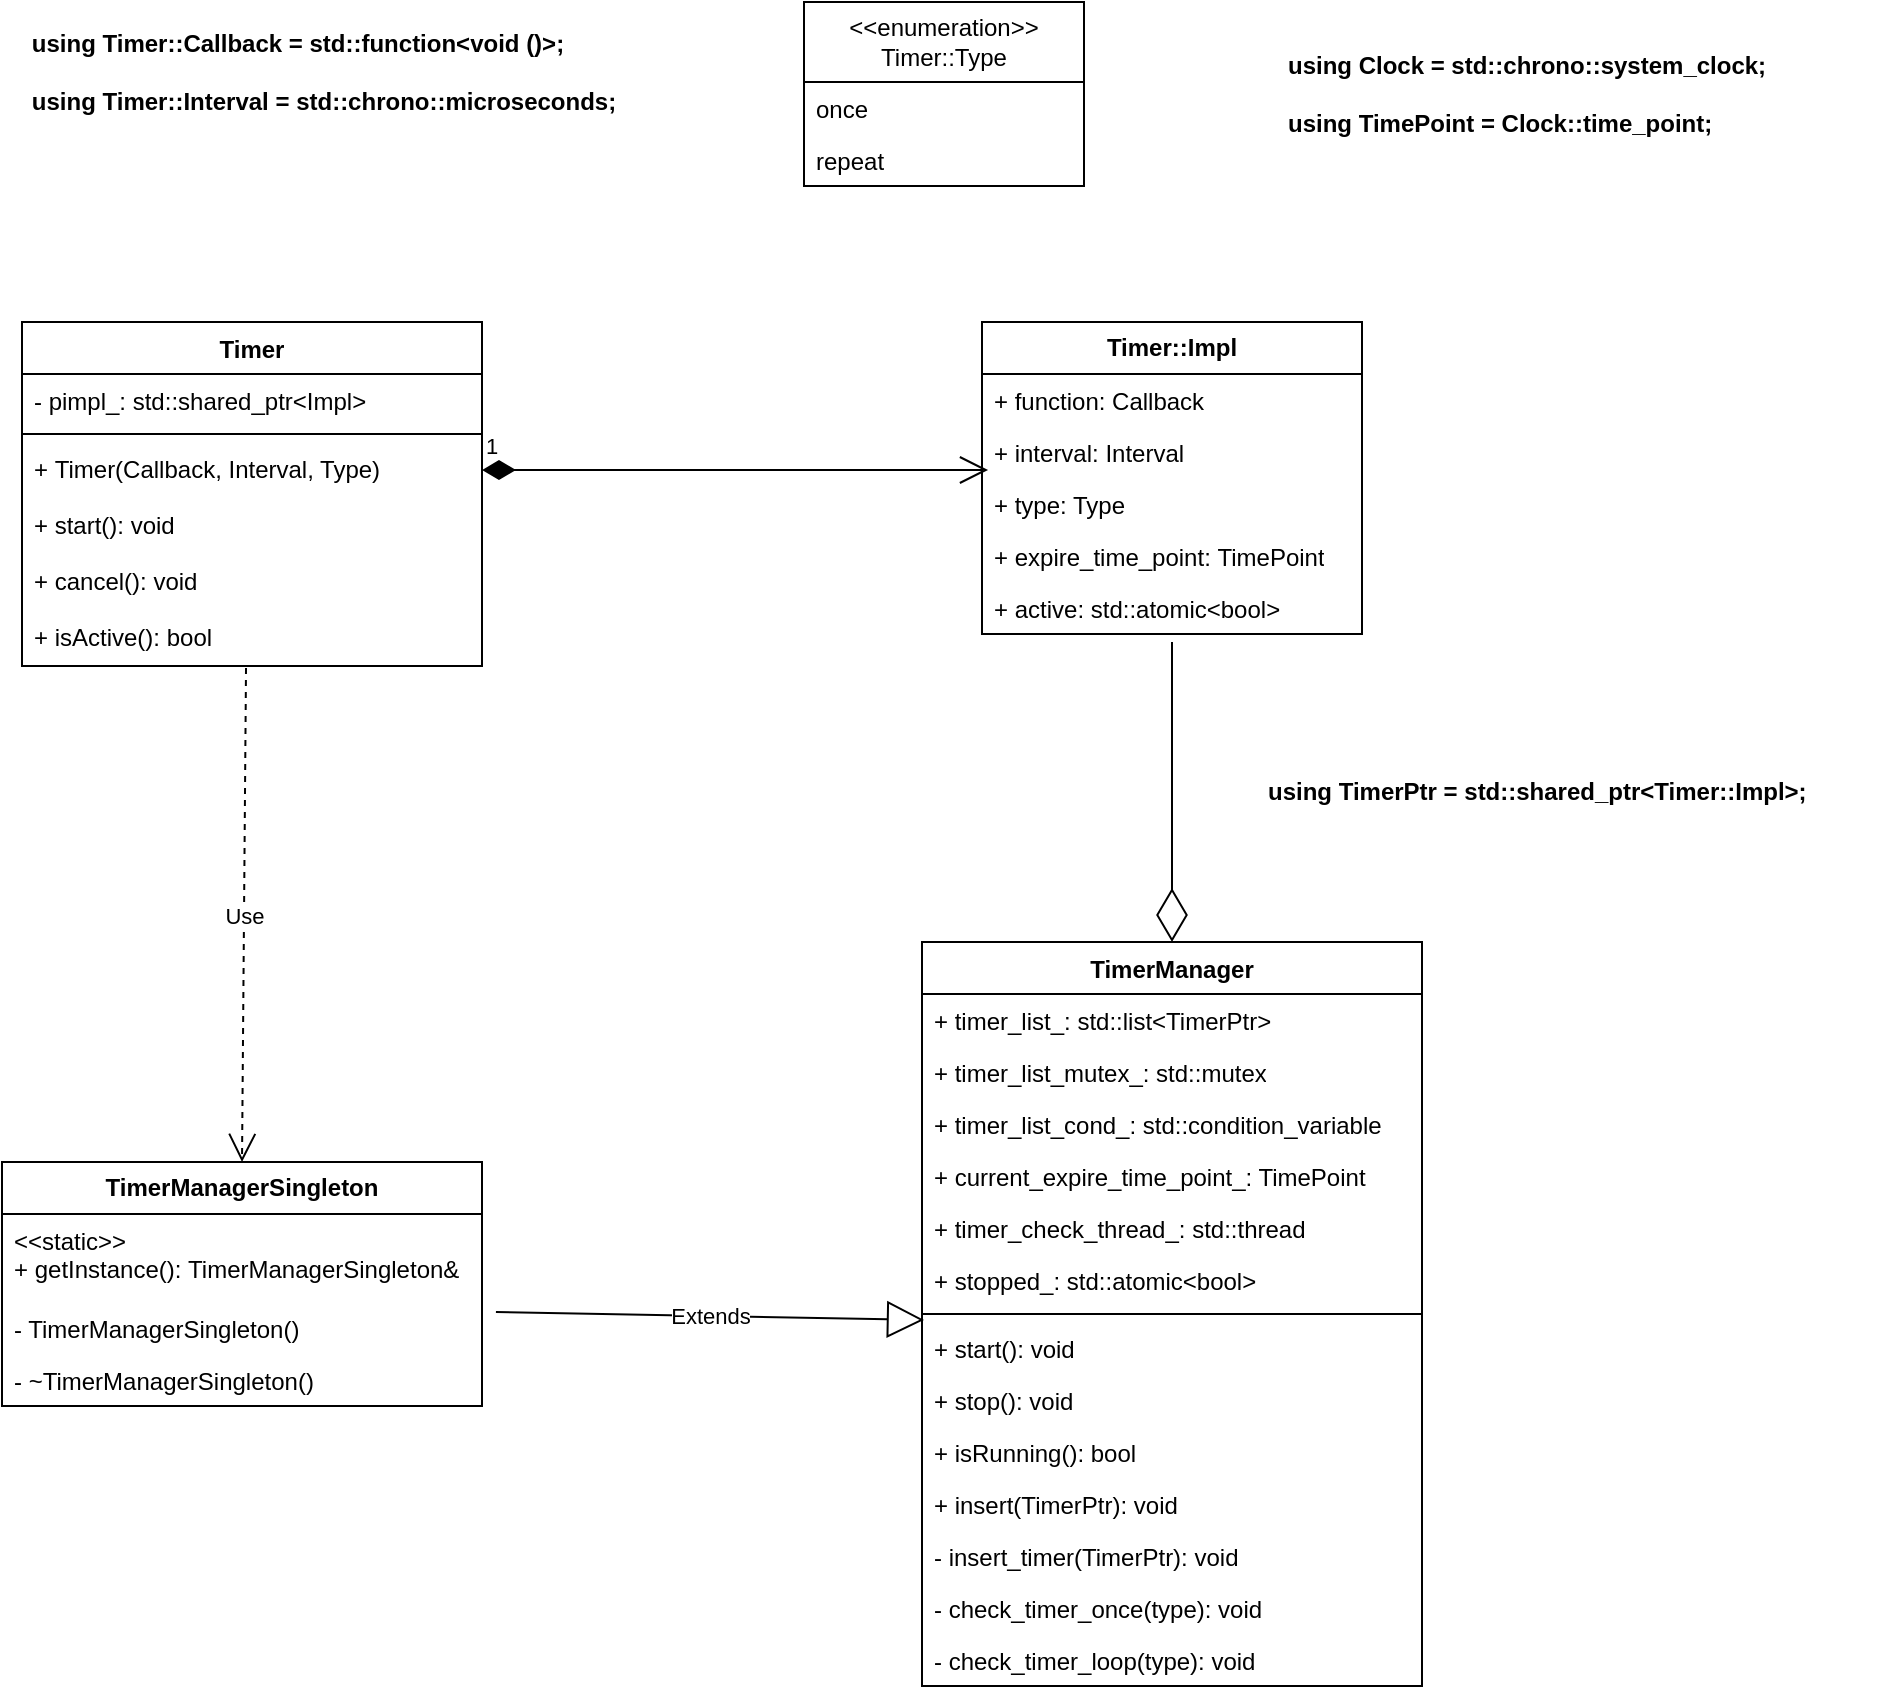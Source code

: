 <mxfile version="24.7.17">
  <diagram id="C5RBs43oDa-KdzZeNtuy" name="Page-1">
    <mxGraphModel dx="1195" dy="785" grid="1" gridSize="10" guides="1" tooltips="1" connect="1" arrows="1" fold="1" page="1" pageScale="1" pageWidth="827" pageHeight="1169" math="0" shadow="0">
      <root>
        <mxCell id="WIyWlLk6GJQsqaUBKTNV-0" />
        <mxCell id="WIyWlLk6GJQsqaUBKTNV-1" parent="WIyWlLk6GJQsqaUBKTNV-0" />
        <mxCell id="sGdJ3QAjR3aPWhmDQVTI-0" value="Timer" style="swimlane;fontStyle=1;align=center;verticalAlign=top;childLayout=stackLayout;horizontal=1;startSize=26;horizontalStack=0;resizeParent=1;resizeParentMax=0;resizeLast=0;collapsible=1;marginBottom=0;whiteSpace=wrap;html=1;" parent="WIyWlLk6GJQsqaUBKTNV-1" vertex="1">
          <mxGeometry x="79" y="240" width="230" height="172" as="geometry" />
        </mxCell>
        <mxCell id="sGdJ3QAjR3aPWhmDQVTI-1" value="- pimpl_: std::shared_ptr&amp;lt;Impl&amp;gt;" style="text;strokeColor=none;fillColor=none;align=left;verticalAlign=top;spacingLeft=4;spacingRight=4;overflow=hidden;rotatable=0;points=[[0,0.5],[1,0.5]];portConstraint=eastwest;whiteSpace=wrap;html=1;" parent="sGdJ3QAjR3aPWhmDQVTI-0" vertex="1">
          <mxGeometry y="26" width="230" height="26" as="geometry" />
        </mxCell>
        <mxCell id="sGdJ3QAjR3aPWhmDQVTI-2" value="" style="line;strokeWidth=1;fillColor=none;align=left;verticalAlign=middle;spacingTop=-1;spacingLeft=3;spacingRight=3;rotatable=0;labelPosition=right;points=[];portConstraint=eastwest;strokeColor=inherit;" parent="sGdJ3QAjR3aPWhmDQVTI-0" vertex="1">
          <mxGeometry y="52" width="230" height="8" as="geometry" />
        </mxCell>
        <mxCell id="sGdJ3QAjR3aPWhmDQVTI-24" value="+&amp;nbsp;Timer(Callback, Interval, Type)" style="text;strokeColor=none;fillColor=none;align=left;verticalAlign=top;spacingLeft=4;spacingRight=4;overflow=hidden;rotatable=0;points=[[0,0.5],[1,0.5]];portConstraint=eastwest;whiteSpace=wrap;html=1;" parent="sGdJ3QAjR3aPWhmDQVTI-0" vertex="1">
          <mxGeometry y="60" width="230" height="28" as="geometry" />
        </mxCell>
        <mxCell id="sGdJ3QAjR3aPWhmDQVTI-26" value="+ start(): void" style="text;strokeColor=none;fillColor=none;align=left;verticalAlign=top;spacingLeft=4;spacingRight=4;overflow=hidden;rotatable=0;points=[[0,0.5],[1,0.5]];portConstraint=eastwest;whiteSpace=wrap;html=1;" parent="sGdJ3QAjR3aPWhmDQVTI-0" vertex="1">
          <mxGeometry y="88" width="230" height="28" as="geometry" />
        </mxCell>
        <mxCell id="sGdJ3QAjR3aPWhmDQVTI-25" value="+&amp;nbsp;cancel(): void" style="text;strokeColor=none;fillColor=none;align=left;verticalAlign=top;spacingLeft=4;spacingRight=4;overflow=hidden;rotatable=0;points=[[0,0.5],[1,0.5]];portConstraint=eastwest;whiteSpace=wrap;html=1;" parent="sGdJ3QAjR3aPWhmDQVTI-0" vertex="1">
          <mxGeometry y="116" width="230" height="28" as="geometry" />
        </mxCell>
        <mxCell id="sGdJ3QAjR3aPWhmDQVTI-27" value="+ isActive(): bool" style="text;strokeColor=none;fillColor=none;align=left;verticalAlign=top;spacingLeft=4;spacingRight=4;overflow=hidden;rotatable=0;points=[[0,0.5],[1,0.5]];portConstraint=eastwest;whiteSpace=wrap;html=1;" parent="sGdJ3QAjR3aPWhmDQVTI-0" vertex="1">
          <mxGeometry y="144" width="230" height="28" as="geometry" />
        </mxCell>
        <mxCell id="sGdJ3QAjR3aPWhmDQVTI-8" value="&amp;lt;&amp;lt;enumeration&amp;gt;&amp;gt;&lt;div&gt;Timer::Type&lt;/div&gt;" style="swimlane;fontStyle=0;childLayout=stackLayout;horizontal=1;startSize=40;fillColor=none;horizontalStack=0;resizeParent=1;resizeParentMax=0;resizeLast=0;collapsible=1;marginBottom=0;whiteSpace=wrap;html=1;" parent="WIyWlLk6GJQsqaUBKTNV-1" vertex="1">
          <mxGeometry x="470" y="80" width="140" height="92" as="geometry" />
        </mxCell>
        <mxCell id="sGdJ3QAjR3aPWhmDQVTI-9" value="once" style="text;strokeColor=none;fillColor=none;align=left;verticalAlign=top;spacingLeft=4;spacingRight=4;overflow=hidden;rotatable=0;points=[[0,0.5],[1,0.5]];portConstraint=eastwest;whiteSpace=wrap;html=1;" parent="sGdJ3QAjR3aPWhmDQVTI-8" vertex="1">
          <mxGeometry y="40" width="140" height="26" as="geometry" />
        </mxCell>
        <mxCell id="sGdJ3QAjR3aPWhmDQVTI-10" value="repeat" style="text;strokeColor=none;fillColor=none;align=left;verticalAlign=top;spacingLeft=4;spacingRight=4;overflow=hidden;rotatable=0;points=[[0,0.5],[1,0.5]];portConstraint=eastwest;whiteSpace=wrap;html=1;" parent="sGdJ3QAjR3aPWhmDQVTI-8" vertex="1">
          <mxGeometry y="66" width="140" height="26" as="geometry" />
        </mxCell>
        <mxCell id="sGdJ3QAjR3aPWhmDQVTI-12" value="&lt;div style=&quot;text-align: left;&quot;&gt;&lt;span style=&quot;background-color: initial;&quot;&gt;&lt;b&gt;using Timer::Callback = std::function&amp;lt;void ()&amp;gt;;&lt;/b&gt;&lt;/span&gt;&lt;/div&gt;&lt;div style=&quot;text-align: left;&quot;&gt;&lt;span style=&quot;background-color: initial;&quot;&gt;&lt;b&gt;&lt;br&gt;&lt;/b&gt;&lt;/span&gt;&lt;/div&gt;&lt;div style=&quot;text-align: left;&quot;&gt;&lt;b&gt;using Timer::Interval = std::chrono::microseconds;&lt;/b&gt;&lt;br&gt;&lt;/div&gt;" style="text;html=1;align=center;verticalAlign=middle;whiteSpace=wrap;rounded=0;" parent="WIyWlLk6GJQsqaUBKTNV-1" vertex="1">
          <mxGeometry x="80" y="80" width="300" height="70" as="geometry" />
        </mxCell>
        <mxCell id="sGdJ3QAjR3aPWhmDQVTI-18" value="&lt;span style=&quot;font-weight: 700;&quot;&gt;Timer::Impl&lt;/span&gt;" style="swimlane;fontStyle=0;childLayout=stackLayout;horizontal=1;startSize=26;fillColor=none;horizontalStack=0;resizeParent=1;resizeParentMax=0;resizeLast=0;collapsible=1;marginBottom=0;whiteSpace=wrap;html=1;" parent="WIyWlLk6GJQsqaUBKTNV-1" vertex="1">
          <mxGeometry x="559" y="240" width="190" height="156" as="geometry" />
        </mxCell>
        <mxCell id="sGdJ3QAjR3aPWhmDQVTI-19" value="+ function:&amp;nbsp;Callback" style="text;strokeColor=none;fillColor=none;align=left;verticalAlign=top;spacingLeft=4;spacingRight=4;overflow=hidden;rotatable=0;points=[[0,0.5],[1,0.5]];portConstraint=eastwest;whiteSpace=wrap;html=1;" parent="sGdJ3QAjR3aPWhmDQVTI-18" vertex="1">
          <mxGeometry y="26" width="190" height="26" as="geometry" />
        </mxCell>
        <mxCell id="sGdJ3QAjR3aPWhmDQVTI-20" value="+&amp;nbsp;interval: Interval" style="text;strokeColor=none;fillColor=none;align=left;verticalAlign=top;spacingLeft=4;spacingRight=4;overflow=hidden;rotatable=0;points=[[0,0.5],[1,0.5]];portConstraint=eastwest;whiteSpace=wrap;html=1;" parent="sGdJ3QAjR3aPWhmDQVTI-18" vertex="1">
          <mxGeometry y="52" width="190" height="26" as="geometry" />
        </mxCell>
        <mxCell id="sGdJ3QAjR3aPWhmDQVTI-22" value="+&amp;nbsp;type: Type" style="text;strokeColor=none;fillColor=none;align=left;verticalAlign=top;spacingLeft=4;spacingRight=4;overflow=hidden;rotatable=0;points=[[0,0.5],[1,0.5]];portConstraint=eastwest;whiteSpace=wrap;html=1;" parent="sGdJ3QAjR3aPWhmDQVTI-18" vertex="1">
          <mxGeometry y="78" width="190" height="26" as="geometry" />
        </mxCell>
        <mxCell id="sGdJ3QAjR3aPWhmDQVTI-23" value="+&amp;nbsp;expire_time_point:&amp;nbsp;TimePoint" style="text;strokeColor=none;fillColor=none;align=left;verticalAlign=top;spacingLeft=4;spacingRight=4;overflow=hidden;rotatable=0;points=[[0,0.5],[1,0.5]];portConstraint=eastwest;whiteSpace=wrap;html=1;" parent="sGdJ3QAjR3aPWhmDQVTI-18" vertex="1">
          <mxGeometry y="104" width="190" height="26" as="geometry" />
        </mxCell>
        <mxCell id="sGdJ3QAjR3aPWhmDQVTI-21" value="+&amp;nbsp;active:&amp;nbsp;std::atomic&amp;lt;bool&amp;gt;" style="text;strokeColor=none;fillColor=none;align=left;verticalAlign=top;spacingLeft=4;spacingRight=4;overflow=hidden;rotatable=0;points=[[0,0.5],[1,0.5]];portConstraint=eastwest;whiteSpace=wrap;html=1;" parent="sGdJ3QAjR3aPWhmDQVTI-18" vertex="1">
          <mxGeometry y="130" width="190" height="26" as="geometry" />
        </mxCell>
        <mxCell id="sGdJ3QAjR3aPWhmDQVTI-29" value="TimerManager" style="swimlane;fontStyle=1;align=center;verticalAlign=top;childLayout=stackLayout;horizontal=1;startSize=26;horizontalStack=0;resizeParent=1;resizeParentMax=0;resizeLast=0;collapsible=1;marginBottom=0;whiteSpace=wrap;html=1;" parent="WIyWlLk6GJQsqaUBKTNV-1" vertex="1">
          <mxGeometry x="529" y="550" width="250" height="372" as="geometry" />
        </mxCell>
        <mxCell id="sGdJ3QAjR3aPWhmDQVTI-30" value="+ timer_list_: std::list&amp;lt;TimerPtr&amp;gt;" style="text;strokeColor=none;fillColor=none;align=left;verticalAlign=top;spacingLeft=4;spacingRight=4;overflow=hidden;rotatable=0;points=[[0,0.5],[1,0.5]];portConstraint=eastwest;whiteSpace=wrap;html=1;" parent="sGdJ3QAjR3aPWhmDQVTI-29" vertex="1">
          <mxGeometry y="26" width="250" height="26" as="geometry" />
        </mxCell>
        <mxCell id="sGdJ3QAjR3aPWhmDQVTI-36" value="+ timer_list_mutex_: std::mutex" style="text;strokeColor=none;fillColor=none;align=left;verticalAlign=top;spacingLeft=4;spacingRight=4;overflow=hidden;rotatable=0;points=[[0,0.5],[1,0.5]];portConstraint=eastwest;whiteSpace=wrap;html=1;" parent="sGdJ3QAjR3aPWhmDQVTI-29" vertex="1">
          <mxGeometry y="52" width="250" height="26" as="geometry" />
        </mxCell>
        <mxCell id="sGdJ3QAjR3aPWhmDQVTI-37" value="+ timer_list_cond_: std::condition_variable" style="text;strokeColor=none;fillColor=none;align=left;verticalAlign=top;spacingLeft=4;spacingRight=4;overflow=hidden;rotatable=0;points=[[0,0.5],[1,0.5]];portConstraint=eastwest;whiteSpace=wrap;html=1;" parent="sGdJ3QAjR3aPWhmDQVTI-29" vertex="1">
          <mxGeometry y="78" width="250" height="26" as="geometry" />
        </mxCell>
        <mxCell id="sGdJ3QAjR3aPWhmDQVTI-35" value="+ current_expire_time_point_: TimePoint" style="text;strokeColor=none;fillColor=none;align=left;verticalAlign=top;spacingLeft=4;spacingRight=4;overflow=hidden;rotatable=0;points=[[0,0.5],[1,0.5]];portConstraint=eastwest;whiteSpace=wrap;html=1;" parent="sGdJ3QAjR3aPWhmDQVTI-29" vertex="1">
          <mxGeometry y="104" width="250" height="26" as="geometry" />
        </mxCell>
        <mxCell id="sGdJ3QAjR3aPWhmDQVTI-34" value="+ timer_check_thread_: std::thread" style="text;strokeColor=none;fillColor=none;align=left;verticalAlign=top;spacingLeft=4;spacingRight=4;overflow=hidden;rotatable=0;points=[[0,0.5],[1,0.5]];portConstraint=eastwest;whiteSpace=wrap;html=1;" parent="sGdJ3QAjR3aPWhmDQVTI-29" vertex="1">
          <mxGeometry y="130" width="250" height="26" as="geometry" />
        </mxCell>
        <mxCell id="sGdJ3QAjR3aPWhmDQVTI-33" value="+ stopped_: std::atomic&amp;lt;bool&amp;gt;" style="text;strokeColor=none;fillColor=none;align=left;verticalAlign=top;spacingLeft=4;spacingRight=4;overflow=hidden;rotatable=0;points=[[0,0.5],[1,0.5]];portConstraint=eastwest;whiteSpace=wrap;html=1;" parent="sGdJ3QAjR3aPWhmDQVTI-29" vertex="1">
          <mxGeometry y="156" width="250" height="26" as="geometry" />
        </mxCell>
        <mxCell id="sGdJ3QAjR3aPWhmDQVTI-31" value="" style="line;strokeWidth=1;fillColor=none;align=left;verticalAlign=middle;spacingTop=-1;spacingLeft=3;spacingRight=3;rotatable=0;labelPosition=right;points=[];portConstraint=eastwest;strokeColor=inherit;" parent="sGdJ3QAjR3aPWhmDQVTI-29" vertex="1">
          <mxGeometry y="182" width="250" height="8" as="geometry" />
        </mxCell>
        <mxCell id="sGdJ3QAjR3aPWhmDQVTI-41" value="+ start(): void" style="text;strokeColor=none;fillColor=none;align=left;verticalAlign=top;spacingLeft=4;spacingRight=4;overflow=hidden;rotatable=0;points=[[0,0.5],[1,0.5]];portConstraint=eastwest;whiteSpace=wrap;html=1;" parent="sGdJ3QAjR3aPWhmDQVTI-29" vertex="1">
          <mxGeometry y="190" width="250" height="26" as="geometry" />
        </mxCell>
        <mxCell id="sGdJ3QAjR3aPWhmDQVTI-32" value="+ stop(): void" style="text;strokeColor=none;fillColor=none;align=left;verticalAlign=top;spacingLeft=4;spacingRight=4;overflow=hidden;rotatable=0;points=[[0,0.5],[1,0.5]];portConstraint=eastwest;whiteSpace=wrap;html=1;" parent="sGdJ3QAjR3aPWhmDQVTI-29" vertex="1">
          <mxGeometry y="216" width="250" height="26" as="geometry" />
        </mxCell>
        <mxCell id="sGdJ3QAjR3aPWhmDQVTI-44" value="+ isRunning(): bool" style="text;strokeColor=none;fillColor=none;align=left;verticalAlign=top;spacingLeft=4;spacingRight=4;overflow=hidden;rotatable=0;points=[[0,0.5],[1,0.5]];portConstraint=eastwest;whiteSpace=wrap;html=1;" parent="sGdJ3QAjR3aPWhmDQVTI-29" vertex="1">
          <mxGeometry y="242" width="250" height="26" as="geometry" />
        </mxCell>
        <mxCell id="sGdJ3QAjR3aPWhmDQVTI-43" value="+ insert(TimerPtr): void" style="text;strokeColor=none;fillColor=none;align=left;verticalAlign=top;spacingLeft=4;spacingRight=4;overflow=hidden;rotatable=0;points=[[0,0.5],[1,0.5]];portConstraint=eastwest;whiteSpace=wrap;html=1;" parent="sGdJ3QAjR3aPWhmDQVTI-29" vertex="1">
          <mxGeometry y="268" width="250" height="26" as="geometry" />
        </mxCell>
        <mxCell id="sGdJ3QAjR3aPWhmDQVTI-46" value="- insert_timer(TimerPtr): void" style="text;strokeColor=none;fillColor=none;align=left;verticalAlign=top;spacingLeft=4;spacingRight=4;overflow=hidden;rotatable=0;points=[[0,0.5],[1,0.5]];portConstraint=eastwest;whiteSpace=wrap;html=1;" parent="sGdJ3QAjR3aPWhmDQVTI-29" vertex="1">
          <mxGeometry y="294" width="250" height="26" as="geometry" />
        </mxCell>
        <mxCell id="sGdJ3QAjR3aPWhmDQVTI-45" value="- check_timer_once(type): void" style="text;strokeColor=none;fillColor=none;align=left;verticalAlign=top;spacingLeft=4;spacingRight=4;overflow=hidden;rotatable=0;points=[[0,0.5],[1,0.5]];portConstraint=eastwest;whiteSpace=wrap;html=1;" parent="sGdJ3QAjR3aPWhmDQVTI-29" vertex="1">
          <mxGeometry y="320" width="250" height="26" as="geometry" />
        </mxCell>
        <mxCell id="sGdJ3QAjR3aPWhmDQVTI-42" value="- check_timer_loop(type): void" style="text;strokeColor=none;fillColor=none;align=left;verticalAlign=top;spacingLeft=4;spacingRight=4;overflow=hidden;rotatable=0;points=[[0,0.5],[1,0.5]];portConstraint=eastwest;whiteSpace=wrap;html=1;" parent="sGdJ3QAjR3aPWhmDQVTI-29" vertex="1">
          <mxGeometry y="346" width="250" height="26" as="geometry" />
        </mxCell>
        <mxCell id="sGdJ3QAjR3aPWhmDQVTI-39" value="" style="endArrow=diamondThin;endFill=0;endSize=24;html=1;rounded=0;entryX=0.5;entryY=0;entryDx=0;entryDy=0;" parent="WIyWlLk6GJQsqaUBKTNV-1" target="sGdJ3QAjR3aPWhmDQVTI-29" edge="1">
          <mxGeometry width="160" relative="1" as="geometry">
            <mxPoint x="654" y="400" as="sourcePoint" />
            <mxPoint x="490" y="530" as="targetPoint" />
          </mxGeometry>
        </mxCell>
        <mxCell id="sGdJ3QAjR3aPWhmDQVTI-40" value="1" style="endArrow=open;html=1;endSize=12;startArrow=diamondThin;startSize=14;startFill=1;edgeStyle=orthogonalEdgeStyle;align=left;verticalAlign=bottom;rounded=0;exitX=1;exitY=0.5;exitDx=0;exitDy=0;entryX=0.016;entryY=-0.154;entryDx=0;entryDy=0;entryPerimeter=0;" parent="WIyWlLk6GJQsqaUBKTNV-1" source="sGdJ3QAjR3aPWhmDQVTI-24" target="sGdJ3QAjR3aPWhmDQVTI-22" edge="1">
          <mxGeometry x="-1" y="3" relative="1" as="geometry">
            <mxPoint x="330" y="530" as="sourcePoint" />
            <mxPoint x="490" y="530" as="targetPoint" />
          </mxGeometry>
        </mxCell>
        <mxCell id="sGdJ3QAjR3aPWhmDQVTI-52" value="Extends" style="endArrow=block;endSize=16;endFill=0;html=1;rounded=0;exitX=1.029;exitY=0.192;exitDx=0;exitDy=0;exitPerimeter=0;" parent="WIyWlLk6GJQsqaUBKTNV-1" source="sGdJ3QAjR3aPWhmDQVTI-55" edge="1">
          <mxGeometry width="160" relative="1" as="geometry">
            <mxPoint x="293.04" y="713.012" as="sourcePoint" />
            <mxPoint x="530" y="739" as="targetPoint" />
          </mxGeometry>
        </mxCell>
        <mxCell id="sGdJ3QAjR3aPWhmDQVTI-53" value="&lt;span style=&quot;font-weight: 700;&quot;&gt;TimerManagerSingleton&lt;/span&gt;" style="swimlane;fontStyle=0;childLayout=stackLayout;horizontal=1;startSize=26;fillColor=none;horizontalStack=0;resizeParent=1;resizeParentMax=0;resizeLast=0;collapsible=1;marginBottom=0;whiteSpace=wrap;html=1;" parent="WIyWlLk6GJQsqaUBKTNV-1" vertex="1">
          <mxGeometry x="69" y="660" width="240" height="122" as="geometry" />
        </mxCell>
        <mxCell id="sGdJ3QAjR3aPWhmDQVTI-54" value="&amp;lt;&amp;lt;static&amp;gt;&amp;gt;&lt;div&gt;+ getInstance():&amp;nbsp;TimerManagerSingleton&amp;amp;&lt;br&gt;&lt;/div&gt;" style="text;strokeColor=none;fillColor=none;align=left;verticalAlign=top;spacingLeft=4;spacingRight=4;overflow=hidden;rotatable=0;points=[[0,0.5],[1,0.5]];portConstraint=eastwest;whiteSpace=wrap;html=1;" parent="sGdJ3QAjR3aPWhmDQVTI-53" vertex="1">
          <mxGeometry y="26" width="240" height="44" as="geometry" />
        </mxCell>
        <mxCell id="sGdJ3QAjR3aPWhmDQVTI-55" value="- TimerManagerSingleton()" style="text;strokeColor=none;fillColor=none;align=left;verticalAlign=top;spacingLeft=4;spacingRight=4;overflow=hidden;rotatable=0;points=[[0,0.5],[1,0.5]];portConstraint=eastwest;whiteSpace=wrap;html=1;" parent="sGdJ3QAjR3aPWhmDQVTI-53" vertex="1">
          <mxGeometry y="70" width="240" height="26" as="geometry" />
        </mxCell>
        <mxCell id="sGdJ3QAjR3aPWhmDQVTI-56" value="- ~TimerManagerSingleton()" style="text;strokeColor=none;fillColor=none;align=left;verticalAlign=top;spacingLeft=4;spacingRight=4;overflow=hidden;rotatable=0;points=[[0,0.5],[1,0.5]];portConstraint=eastwest;whiteSpace=wrap;html=1;" parent="sGdJ3QAjR3aPWhmDQVTI-53" vertex="1">
          <mxGeometry y="96" width="240" height="26" as="geometry" />
        </mxCell>
        <mxCell id="8_TP3-d9rDuPWZAHPTEW-0" value="Use" style="endArrow=open;endSize=12;dashed=1;html=1;rounded=0;exitX=0.487;exitY=1.036;exitDx=0;exitDy=0;exitPerimeter=0;entryX=0.5;entryY=0;entryDx=0;entryDy=0;" edge="1" parent="WIyWlLk6GJQsqaUBKTNV-1" source="sGdJ3QAjR3aPWhmDQVTI-27" target="sGdJ3QAjR3aPWhmDQVTI-53">
          <mxGeometry width="160" relative="1" as="geometry">
            <mxPoint x="340" y="600" as="sourcePoint" />
            <mxPoint x="500" y="600" as="targetPoint" />
          </mxGeometry>
        </mxCell>
        <mxCell id="8_TP3-d9rDuPWZAHPTEW-2" value="&lt;div&gt;using Clock = std::chrono::system_clock;&lt;/div&gt;&lt;div&gt;&lt;br&gt;&lt;/div&gt;&lt;div&gt;using TimePoint = Clock::time_point;&lt;/div&gt;" style="text;html=1;align=left;verticalAlign=middle;whiteSpace=wrap;rounded=0;fontStyle=1" vertex="1" parent="WIyWlLk6GJQsqaUBKTNV-1">
          <mxGeometry x="710" y="99" width="256" height="54" as="geometry" />
        </mxCell>
        <mxCell id="8_TP3-d9rDuPWZAHPTEW-7" value="using TimerPtr = std::shared_ptr&amp;lt;Timer::Impl&amp;gt;;" style="text;html=1;align=left;verticalAlign=middle;whiteSpace=wrap;rounded=0;fontStyle=1" vertex="1" parent="WIyWlLk6GJQsqaUBKTNV-1">
          <mxGeometry x="700" y="460" width="310" height="30" as="geometry" />
        </mxCell>
      </root>
    </mxGraphModel>
  </diagram>
</mxfile>
